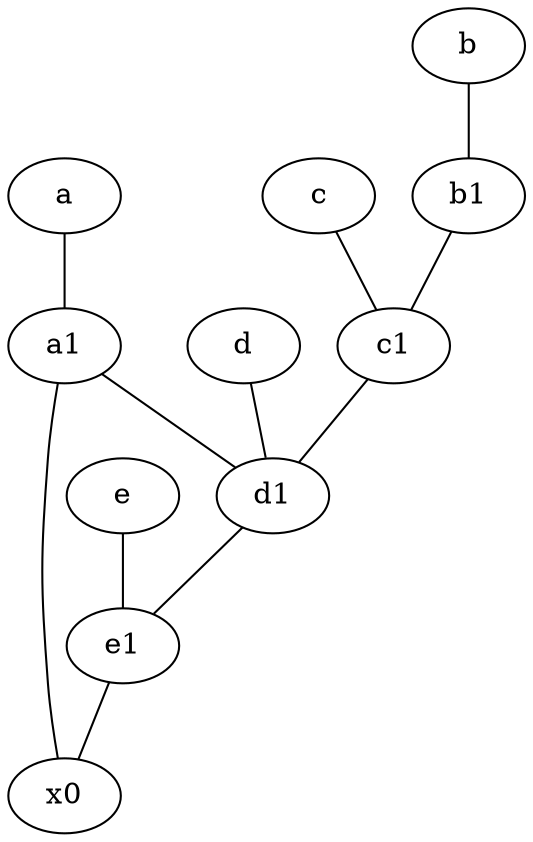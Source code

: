 graph {
	node [labelfontsize=50]
	b1 [labelfontsize=50 pos="9,4!"]
	c1 [labelfontsize=50 pos="4.5,3!"]
	e [labelfontsize=50 pos="7,9!"]
	b [labelfontsize=50 pos="10,4!"]
	d [labelfontsize=50 pos="2,5!"]
	e1 [labelfontsize=50 pos="7,7!"]
	c [labelfontsize=50 pos="4.5,2!"]
	d1 [labelfontsize=50 pos="3,5!"]
	a [labelfontsize=50 pos="8,2!"]
	x0 [labelfontsize=50]
	a1 [labelfontsize=50 pos="8,3!"]
	a1 -- x0
	a -- a1
	c1 -- d1
	e -- e1
	b -- b1
	a1 -- d1
	d -- d1
	e1 -- x0
	d1 -- e1
	c -- c1
	b1 -- c1
}
